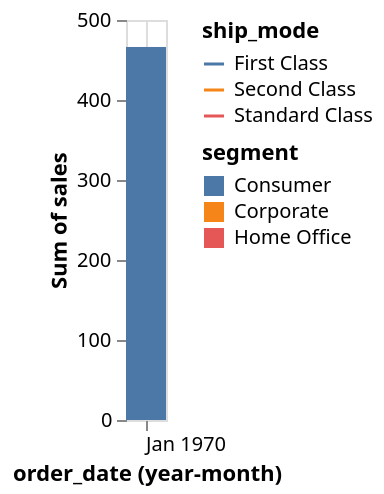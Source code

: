 {
  "$schema": "https://vega.github.io/schema/vega/v5.json",
  "background": "white",
  "padding": 5,
  "height": 200,
  "style": "cell",
  "data": [
    {"name": "mouseover_param_4c659909_3c0f_4dcb_b246_e172208c4c21_store"},
    {
      "name": "superstore",
      "values": [
        {
          "ship_mode": "Standard Class",
          "sales": 120.366,
          "segment": "Consumer"
        },
        {
          "ship_mode": "Second Class",
          "sales": 44.865,
          "segment": "Home Office"
        },
        {"ship_mode": "Standard Class", "sales": 55.242, "segment": "Consumer"},
        {"ship_mode": "First Class", "sales": 290.666, "segment": "Consumer"},
        {"ship_mode": "Second Class", "sales": 162.72, "segment": "Corporate"}
      ]
    },
    {
      "name": "data_0",
      "source": "superstore",
      "transform": [
        {
          "type": "formula",
          "expr": "toDate(datum[\"order_date\"])",
          "as": "order_date"
        }
      ]
    },
    {
      "name": "data_1",
      "source": "data_0",
      "transform": [
        {
          "type": "filter",
          "expr": "length(data(\"mouseover_param_4c659909_3c0f_4dcb_b246_e172208c4c21_store\")) && vlSelectionTest(\"mouseover_param_4c659909_3c0f_4dcb_b246_e172208c4c21_store\", datum)"
        },
        {
          "field": "order_date",
          "type": "timeunit",
          "units": ["year", "month"],
          "as": ["yearmonth_order_date", "yearmonth_order_date_end"]
        },
        {
          "type": "formula",
          "expr": "datum[\"ship_mode\"]===\"First Class\" ? 0 : datum[\"ship_mode\"]===\"Same Day\" ? 1 : datum[\"ship_mode\"]===\"Second Class\" ? 2 : datum[\"ship_mode\"]===\"Standard Class\" ? 3 : 4",
          "as": "color_ship_mode_sort_index"
        }
      ]
    },
    {
      "name": "data_2",
      "source": "data_1",
      "transform": [
        {
          "type": "aggregate",
          "groupby": ["yearmonth_order_date", "ship_mode"],
          "ops": ["sum"],
          "fields": ["sales"],
          "as": ["sum_sales"]
        },
        {
          "type": "filter",
          "expr": "isValid(datum[\"sum_sales\"]) && isFinite(+datum[\"sum_sales\"])"
        }
      ]
    },
    {
      "name": "data_3",
      "source": "data_0",
      "transform": [
        {
          "type": "pivot",
          "field": "ship_mode",
          "value": "sales",
          "groupby": ["order_date"]
        },
        {
          "type": "formula",
          "expr": "toDate(datum[\"order_date\"])",
          "as": "order_date"
        },
        {
          "field": "order_date",
          "type": "timeunit",
          "units": ["year", "month"],
          "as": ["yearmonth_order_date", "yearmonth_order_date_end"]
        },
        {
          "type": "aggregate",
          "groupby": ["yearmonth_order_date"],
          "ops": ["sum", "sum", "sum", "sum"],
          "fields": [
            "First Class",
            "Same Day",
            "Second Class",
            "Standard Class"
          ],
          "as": [
            "sum_First Class",
            "sum_Same Day",
            "sum_Second Class",
            "sum_Standard Class"
          ]
        }
      ]
    },
    {
      "name": "data_4",
      "source": "data_0",
      "transform": [
        {
          "type": "aggregate",
          "groupby": ["ship_mode"],
          "ops": [],
          "fields": [],
          "as": []
        },
        {
          "type": "window",
          "params": [null],
          "as": ["rank"],
          "ops": ["rank"],
          "fields": [null],
          "sort": {"field": [], "order": []}
        },
        {"type": "filter", "expr": "datum.rank <= 21"}
      ]
    },
    {
      "name": "data_5",
      "source": "data_0",
      "transform": [
        {
          "field": "order_date",
          "type": "timeunit",
          "units": ["year", "month"],
          "as": ["yearmonth_order_date", "yearmonth_order_date_end"]
        }
      ]
    },
    {
      "name": "data_6",
      "source": "data_5",
      "transform": [
        {
          "type": "formula",
          "expr": "datum[\"segment\"]===\"Consumer\" ? 0 : datum[\"segment\"]===\"Corporate\" ? 1 : datum[\"segment\"]===\"Home Office\" ? 2 : 3",
          "as": "xOffset_segment_sort_index"
        },
        {
          "type": "formula",
          "expr": "datum[\"segment\"]===\"Consumer\" ? 0 : datum[\"segment\"]===\"Corporate\" ? 1 : datum[\"segment\"]===\"Home Office\" ? 2 : 3",
          "as": "color_segment_sort_index"
        }
      ]
    },
    {
      "name": "data_7",
      "source": "data_6",
      "transform": [
        {
          "type": "aggregate",
          "groupby": ["yearmonth_order_date", "segment"],
          "ops": ["sum"],
          "fields": ["sales"],
          "as": ["sum_sales"]
        },
        {
          "type": "filter",
          "expr": "isValid(datum[\"sum_sales\"]) && isFinite(+datum[\"sum_sales\"])"
        }
      ]
    },
    {
      "name": "data_8",
      "source": "data_5",
      "transform": [
        {
          "type": "formula",
          "expr": "datum[\"ship_mode\"]===\"First Class\" ? 0 : datum[\"ship_mode\"]===\"Same Day\" ? 1 : datum[\"ship_mode\"]===\"Second Class\" ? 2 : datum[\"ship_mode\"]===\"Standard Class\" ? 3 : 4",
          "as": "color_ship_mode_sort_index"
        }
      ]
    },
    {
      "name": "data_9",
      "source": "data_8",
      "transform": [
        {
          "type": "aggregate",
          "groupby": ["yearmonth_order_date", "ship_mode"],
          "ops": ["sum"],
          "fields": ["sales"],
          "as": ["sum_sales"]
        }
      ]
    },
    {
      "name": "data_10",
      "source": "data_0",
      "transform": [
        {
          "type": "aggregate",
          "groupby": ["order_date"],
          "ops": [],
          "fields": [],
          "as": []
        },
        {
          "type": "window",
          "params": [null],
          "as": ["rank"],
          "ops": ["rank"],
          "fields": [null],
          "sort": {"field": [], "order": []}
        },
        {"type": "filter", "expr": "datum.rank <= 21"}
      ]
    },
    {
      "name": "data_11",
      "source": "data_0",
      "transform": [
        {
          "type": "aggregate",
          "groupby": ["segment"],
          "ops": [],
          "fields": [],
          "as": []
        },
        {
          "type": "window",
          "params": [null],
          "as": ["rank"],
          "ops": ["rank"],
          "fields": [null],
          "sort": {"field": [], "order": []}
        },
        {"type": "filter", "expr": "datum.rank <= 21"}
      ]
    }
  ],
  "signals": [
    {"name": "x_step", "value": 20},
    {"name": "width", "update": "bandspace(domain('x').length, 0, 0) * x_step"},
    {
      "name": "unit",
      "value": {},
      "on": [
        {"events": "mousemove", "update": "isTuple(group()) ? group() : unit"}
      ]
    },
    {
      "name": "mouseover_param_4c659909_3c0f_4dcb_b246_e172208c4c21",
      "update": "vlSelectionResolve(\"mouseover_param_4c659909_3c0f_4dcb_b246_e172208c4c21_store\", \"union\", true, true)"
    },
    {
      "name": "mouseover_param_4c659909_3c0f_4dcb_b246_e172208c4c21_tuple",
      "on": [
        {
          "events": [
            {
              "source": "scope",
              "type": "mouseover",
              "markname": "layer_0_layer_1_layer_0_voronoi"
            }
          ],
          "update": "datum && item().mark.marktype !== 'group' && indexof(item().mark.role, 'legend') < 0 ? {unit: \"layer_0_layer_1_layer_0\", fields: mouseover_param_4c659909_3c0f_4dcb_b246_e172208c4c21_tuple_fields, values: [(item().isVoronoi ? datum.datum : datum)[\"yearmonth_order_date\"]]} : null",
          "force": true
        },
        {"events": [{"source": "view", "type": "mouseout"}], "update": "null"}
      ]
    },
    {
      "name": "mouseover_param_4c659909_3c0f_4dcb_b246_e172208c4c21_tuple_fields",
      "value": [{"type": "E", "field": "yearmonth_order_date"}]
    },
    {
      "name": "mouseover_param_4c659909_3c0f_4dcb_b246_e172208c4c21_toggle",
      "value": false,
      "on": [
        {
          "events": [
            {
              "source": "scope",
              "type": "mouseover",
              "markname": "layer_0_layer_1_layer_0_voronoi"
            }
          ],
          "update": "event.shiftKey"
        },
        {"events": [{"source": "view", "type": "mouseout"}], "update": "false"}
      ]
    },
    {
      "name": "mouseover_param_4c659909_3c0f_4dcb_b246_e172208c4c21_modify",
      "on": [
        {
          "events": {
            "signal": "mouseover_param_4c659909_3c0f_4dcb_b246_e172208c4c21_tuple"
          },
          "update": "modify(\"mouseover_param_4c659909_3c0f_4dcb_b246_e172208c4c21_store\", mouseover_param_4c659909_3c0f_4dcb_b246_e172208c4c21_toggle ? null : mouseover_param_4c659909_3c0f_4dcb_b246_e172208c4c21_tuple, mouseover_param_4c659909_3c0f_4dcb_b246_e172208c4c21_toggle ? null : true, mouseover_param_4c659909_3c0f_4dcb_b246_e172208c4c21_toggle ? mouseover_param_4c659909_3c0f_4dcb_b246_e172208c4c21_tuple : null)"
        }
      ]
    }
  ],
  "marks": [
    {
      "name": "layer_0_layer_0_layer_0_pathgroup",
      "type": "group",
      "from": {
        "facet": {
          "name": "faceted_path_layer_0_layer_0_layer_0_main",
          "data": "data_9",
          "groupby": ["ship_mode"]
        }
      },
      "encode": {
        "update": {
          "width": {"field": {"group": "width"}},
          "height": {"field": {"group": "height"}}
        }
      },
      "marks": [
        {
          "name": "layer_0_layer_0_layer_0_marks",
          "type": "line",
          "clip": true,
          "style": ["line"],
          "sort": {"field": "datum[\"yearmonth_order_date\"]"},
          "interactive": false,
          "from": {"data": "faceted_path_layer_0_layer_0_layer_0_main"},
          "encode": {
            "update": {
              "stroke": {
                "scale": "layer_0_layer_0_color",
                "field": "ship_mode"
              },
              "opacity": {"value": 1},
              "description": {
                "signal": "\"order_date (year-month): \" + (timeFormat(datum[\"yearmonth_order_date\"], timeUnitSpecifier([\"year\",\"month\"], {\"year-month\":\"%b %Y \",\"year-month-date\":\"%b %d, %Y \"}))) + \"; Sum of sales: \" + (format(datum[\"sum_sales\"], \"\")) + \"; ship_mode: \" + (isValid(datum[\"ship_mode\"]) ? datum[\"ship_mode\"] : \"\"+datum[\"ship_mode\"])"
              },
              "x": {"scale": "x", "field": "yearmonth_order_date", "band": 0.5},
              "y": {"scale": "y", "field": "sum_sales"},
              "defined": {
                "signal": "isValid(datum[\"sum_sales\"]) && isFinite(+datum[\"sum_sales\"])"
              }
            }
          }
        }
      ]
    },
    {
      "name": "layer_0_layer_0_layer_1_marks",
      "type": "symbol",
      "style": ["point"],
      "interactive": false,
      "from": {"data": "data_2"},
      "encode": {
        "update": {
          "fill": {"value": "transparent"},
          "stroke": {"scale": "layer_0_layer_0_color", "field": "ship_mode"},
          "ariaRoleDescription": {"value": "point"},
          "description": {
            "signal": "\"order_date (year-month): \" + (timeFormat(datum[\"yearmonth_order_date\"], timeUnitSpecifier([\"year\",\"month\"], {\"year-month\":\"%b %Y \",\"year-month-date\":\"%b %d, %Y \"}))) + \"; Sum of sales: \" + (format(datum[\"sum_sales\"], \"\")) + \"; ship_mode: \" + (isValid(datum[\"ship_mode\"]) ? datum[\"ship_mode\"] : \"\"+datum[\"ship_mode\"])"
          },
          "x": {"scale": "x", "field": "yearmonth_order_date", "band": 0.5},
          "y": {"scale": "y", "field": "sum_sales"}
        }
      }
    },
    {
      "name": "layer_0_layer_1_layer_0_marks",
      "type": "rule",
      "style": ["rule"],
      "interactive": true,
      "from": {"data": "data_3"},
      "encode": {
        "update": {
          "stroke": {"value": "CHART_DEFAULT_RULE_COLOR_MARKER"},
          "opacity": [
            {
              "test": "length(data(\"mouseover_param_4c659909_3c0f_4dcb_b246_e172208c4c21_store\")) && vlSelectionTest(\"mouseover_param_4c659909_3c0f_4dcb_b246_e172208c4c21_store\", datum)",
              "value": 0.3
            },
            {"value": 0}
          ],
          "tooltip": {
            "signal": "{\"Sum of First Class\": format(datum[\"sum_First Class\"], \"\"), \"Sum of Same Day\": format(datum[\"sum_Same Day\"], \"\"), \"Sum of Second Class\": format(datum[\"sum_Second Class\"], \"\"), \"Sum of Standard Class\": format(datum[\"sum_Standard Class\"], \"\"), \"order_date (year-month)\": timeFormat(datum[\"yearmonth_order_date\"], timeUnitSpecifier([\"year\",\"month\"], {\"year-month\":\"%b %Y \",\"year-month-date\":\"%b %d, %Y \"}))}"
          },
          "description": {
            "signal": "\"order_date (year-month): \" + (timeFormat(datum[\"yearmonth_order_date\"], timeUnitSpecifier([\"year\",\"month\"], {\"year-month\":\"%b %Y \",\"year-month-date\":\"%b %d, %Y \"}))) + \"; Sum of First Class: \" + (format(datum[\"sum_First Class\"], \"\")) + \"; Sum of Same Day: \" + (format(datum[\"sum_Same Day\"], \"\")) + \"; Sum of Second Class: \" + (format(datum[\"sum_Second Class\"], \"\")) + \"; Sum of Standard Class: \" + (format(datum[\"sum_Standard Class\"], \"\"))"
          },
          "x": {"scale": "x", "field": "yearmonth_order_date", "band": 0.5},
          "y": {"value": 0},
          "y2": {"field": {"group": "height"}}
        }
      }
    },
    {
      "name": "layer_0_layer_1_layer_0_voronoi",
      "type": "path",
      "interactive": true,
      "from": {"data": "layer_0_layer_1_layer_0_marks"},
      "encode": {
        "update": {
          "fill": {"value": "transparent"},
          "strokeWidth": {"value": 0.35},
          "stroke": {"value": "transparent"},
          "isVoronoi": {"value": true},
          "tooltip": {
            "signal": "{\"Sum of First Class\": format(datum.datum[\"sum_First Class\"], \"\"), \"Sum of Same Day\": format(datum.datum[\"sum_Same Day\"], \"\"), \"Sum of Second Class\": format(datum.datum[\"sum_Second Class\"], \"\"), \"Sum of Standard Class\": format(datum.datum[\"sum_Standard Class\"], \"\"), \"order_date (year-month)\": timeFormat(datum.datum[\"yearmonth_order_date\"], timeUnitSpecifier([\"year\",\"month\"], {\"year-month\":\"%b %Y \",\"year-month-date\":\"%b %d, %Y \"}))}"
          }
        }
      },
      "transform": [
        {
          "type": "voronoi",
          "x": {"expr": "datum.datum.x || 0"},
          "y": {"expr": "datum.datum.y || 0"},
          "size": [{"signal": "width"}, {"signal": "height"}]
        }
      ]
    },
    {
      "name": "aggregate_color_spec_4c659909_3c0f_4dcb_b246_e172208c4c21_marks",
      "type": "rule",
      "style": ["rule"],
      "interactive": false,
      "from": {"data": "data_4"},
      "encode": {"update": {}}
    },
    {
      "name": "layer_0_layer_3_layer_0_marks",
      "type": "rect",
      "clip": true,
      "style": ["bar"],
      "interactive": true,
      "from": {"data": "data_7"},
      "encode": {
        "update": {
          "fill": {"scale": "layer_0_layer_3_color", "field": "segment"},
          "opacity": {"value": 1},
          "tooltip": {
            "signal": "{\"order_date (year-month)\": timeFormat(datum[\"yearmonth_order_date\"], timeUnitSpecifier([\"year\",\"month\"], {\"year-month\":\"%b %Y \",\"year-month-date\":\"%b %d, %Y \"})), \"Sum of sales\": format(datum[\"sum_sales\"], \"\"), \"segment\": isValid(datum[\"segment\"]) ? datum[\"segment\"] : \"\"+datum[\"segment\"]}"
          },
          "ariaRoleDescription": {"value": "bar"},
          "description": {
            "signal": "\"order_date (year-month): \" + (timeFormat(datum[\"yearmonth_order_date\"], timeUnitSpecifier([\"year\",\"month\"], {\"year-month\":\"%b %Y \",\"year-month-date\":\"%b %d, %Y \"}))) + \"; Sum of sales: \" + (format(datum[\"sum_sales\"], \"\")) + \"; segment: \" + (isValid(datum[\"segment\"]) ? datum[\"segment\"] : \"\"+datum[\"segment\"])"
          },
          "x": {
            "scale": "x",
            "field": "yearmonth_order_date",
            "offset": {"scale": "xOffset", "field": "segment"}
          },
          "width": {"signal": "max(0.25, bandwidth('xOffset'))"},
          "y": {"scale": "y", "field": "sum_sales"},
          "y2": {"scale": "y", "value": 0}
        }
      }
    },
    {
      "name": "aggregate_xAxis_spec_e77818c3_75d2_43fd_906e_d58b645f8e22_marks",
      "type": "rule",
      "style": ["rule"],
      "interactive": false,
      "from": {"data": "data_10"},
      "encode": {"update": {}}
    },
    {
      "name": "aggregate_color_spec_e77818c3_75d2_43fd_906e_d58b645f8e22_marks",
      "type": "rule",
      "style": ["rule"],
      "interactive": false,
      "from": {"data": "data_11"},
      "encode": {"update": {}}
    }
  ],
  "scales": [
    {
      "name": "x",
      "type": "band",
      "domain": {
        "fields": [
          {"data": "data_9", "field": "yearmonth_order_date"},
          {"data": "data_2", "field": "yearmonth_order_date"},
          {"data": "data_3", "field": "yearmonth_order_date"},
          {"data": "data_7", "field": "yearmonth_order_date"}
        ],
        "sort": true
      },
      "range": {"step": {"signal": "x_step"}},
      "paddingInner": 0,
      "paddingOuter": 0
    },
    {
      "name": "y",
      "type": "linear",
      "domain": {
        "fields": [
          {"data": "data_9", "field": "sum_sales"},
          {"data": "data_2", "field": "sum_sales"},
          {"data": "data_7", "field": "sum_sales"}
        ]
      },
      "range": [{"signal": "height"}, 0],
      "nice": true,
      "zero": true
    },
    {
      "name": "xOffset",
      "type": "band",
      "domain": {
        "data": "data_6",
        "field": "segment",
        "sort": {"op": "min", "field": "xOffset_segment_sort_index"}
      },
      "range": {"step": 20}
    },
    {
      "name": "layer_0_layer_0_color",
      "type": "ordinal",
      "domain": {
        "fields": [
          {"data": "data_8", "field": "ship_mode"},
          {"data": "data_1", "field": "ship_mode"}
        ],
        "sort": {"op": "min", "field": "color_ship_mode_sort_index"}
      },
      "range": [
        "#4c78a8",
        "#f58518",
        "#e45756",
        "#72b7b2",
        "#54a24b",
        "#eeca3b",
        "#b279a2",
        "#ff9da6",
        "#9d755d",
        "#bab0ac"
      ],
      "interpolate": "hcl"
    },
    {
      "name": "layer_0_layer_3_color",
      "type": "ordinal",
      "domain": {
        "data": "data_6",
        "field": "segment",
        "sort": {"op": "min", "field": "color_segment_sort_index"}
      },
      "range": [
        "#4c78a8",
        "#f58518",
        "#e45756",
        "#72b7b2",
        "#54a24b",
        "#eeca3b",
        "#b279a2",
        "#ff9da6",
        "#9d755d",
        "#bab0ac"
      ],
      "interpolate": "hcl"
    }
  ],
  "axes": [
    {
      "scale": "x",
      "orient": "bottom",
      "grid": true,
      "gridScale": "y",
      "domain": false,
      "labels": false,
      "aria": false,
      "maxExtent": 0,
      "minExtent": 0,
      "ticks": false,
      "zindex": 0
    },
    {
      "scale": "y",
      "orient": "left",
      "grid": true,
      "gridScale": "x",
      "tickCount": {"signal": "ceil(height/40)"},
      "domain": false,
      "labels": false,
      "aria": false,
      "maxExtent": 0,
      "minExtent": 0,
      "ticks": false,
      "zindex": 0
    },
    {
      "scale": "x",
      "orient": "bottom",
      "grid": false,
      "title": "order_date (year-month)",
      "labels": true,
      "ticks": true,
      "format": {
        "signal": "timeUnitSpecifier([\"year\",\"month\"], {\"year-month\":\"%b %Y \",\"year-month-date\":\"%b %d, %Y \"})"
      },
      "formatType": "time",
      "labelFlush": true,
      "labelOverlap": true,
      "zindex": 0
    },
    {
      "scale": "y",
      "orient": "left",
      "grid": false,
      "title": "Sum of sales",
      "labels": true,
      "ticks": true,
      "labelOverlap": true,
      "tickCount": {"signal": "ceil(height/40)"},
      "zindex": 0
    }
  ],
  "legends": [
    {
      "symbolType": "stroke",
      "stroke": "layer_0_layer_0_color",
      "title": "ship_mode",
      "encode": {"symbols": {"update": {"opacity": {"value": 1}}}}
    },
    {
      "fill": "layer_0_layer_3_color",
      "symbolType": "square",
      "title": "segment",
      "encode": {"symbols": {"update": {"opacity": {"value": 1}}}}
    }
  ],
  "config": {
    "range": {"ramp": {"scheme": "yellowgreenblue"}},
    "axis": {"domain": false},
    "legend": {"orient": "right"}
  }
}